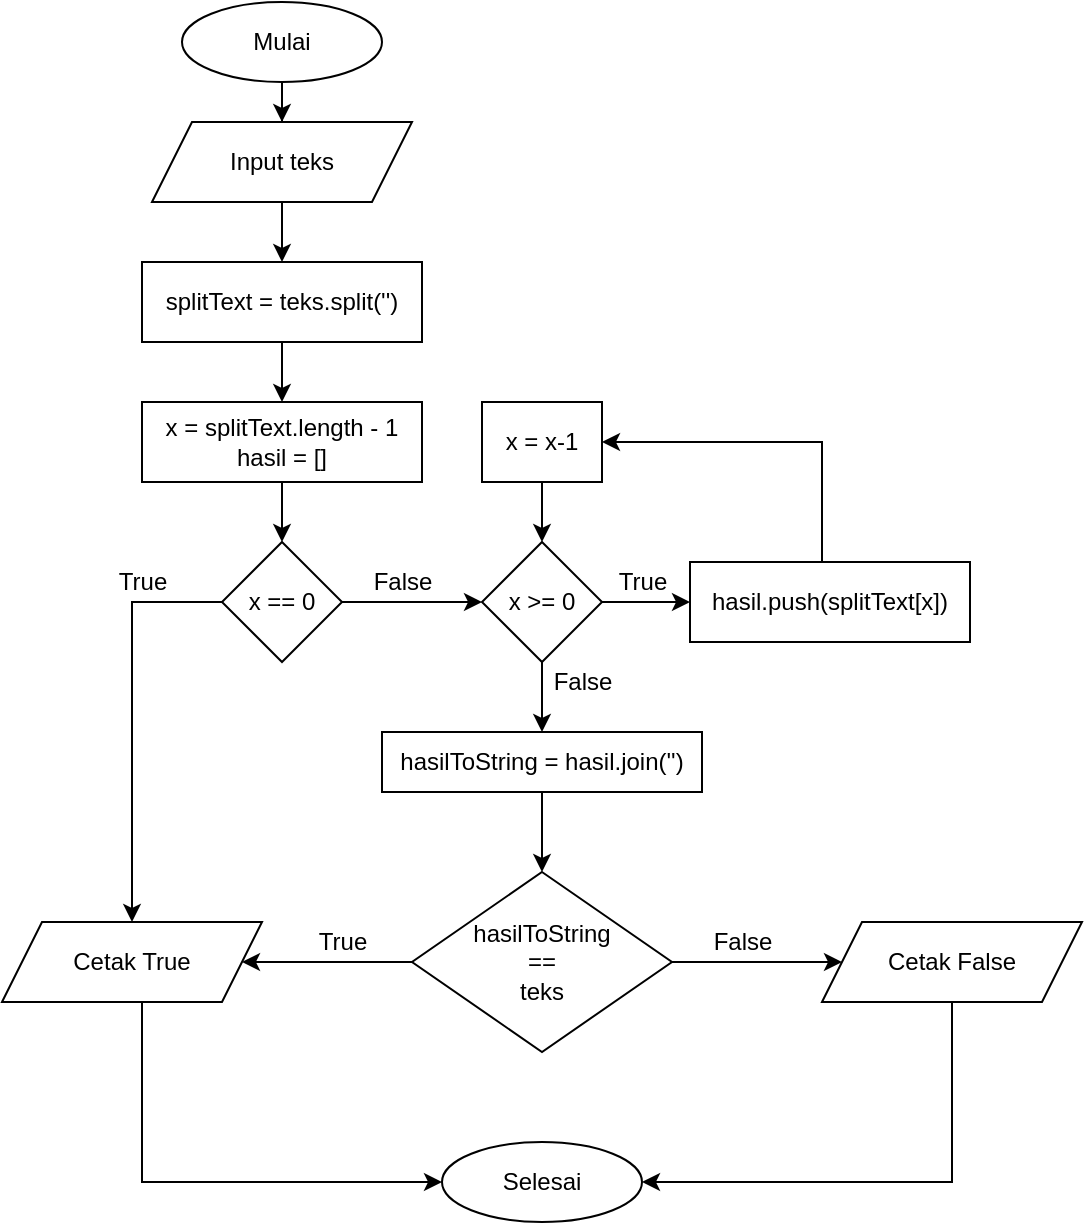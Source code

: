 <mxfile version="18.1.2" type="device" pages="4"><diagram id="FxDjAL-j5VNCljG_BNG6" name="Palindrom"><mxGraphModel dx="777" dy="730" grid="1" gridSize="10" guides="1" tooltips="1" connect="1" arrows="1" fold="1" page="1" pageScale="1" pageWidth="827" pageHeight="1169" math="0" shadow="0"><root><mxCell id="0"/><mxCell id="1" parent="0"/><mxCell id="JO--GqLERulLM7vtnSUI-7" style="edgeStyle=orthogonalEdgeStyle;rounded=0;orthogonalLoop=1;jettySize=auto;html=1;" parent="1" source="JO--GqLERulLM7vtnSUI-1" target="JO--GqLERulLM7vtnSUI-3" edge="1"><mxGeometry relative="1" as="geometry"/></mxCell><mxCell id="JO--GqLERulLM7vtnSUI-1" value="Mulai" style="ellipse;whiteSpace=wrap;html=1;" parent="1" vertex="1"><mxGeometry x="200" y="60" width="100" height="40" as="geometry"/></mxCell><mxCell id="JO--GqLERulLM7vtnSUI-2" value="Selesai" style="ellipse;whiteSpace=wrap;html=1;" parent="1" vertex="1"><mxGeometry x="330" y="630" width="100" height="40" as="geometry"/></mxCell><mxCell id="JO--GqLERulLM7vtnSUI-8" style="edgeStyle=orthogonalEdgeStyle;rounded=0;orthogonalLoop=1;jettySize=auto;html=1;" parent="1" source="JO--GqLERulLM7vtnSUI-3" target="JO--GqLERulLM7vtnSUI-5" edge="1"><mxGeometry relative="1" as="geometry"/></mxCell><mxCell id="JO--GqLERulLM7vtnSUI-3" value="Input teks" style="shape=parallelogram;perimeter=parallelogramPerimeter;whiteSpace=wrap;html=1;fixedSize=1;" parent="1" vertex="1"><mxGeometry x="185" y="120" width="130" height="40" as="geometry"/></mxCell><mxCell id="JO--GqLERulLM7vtnSUI-9" style="edgeStyle=orthogonalEdgeStyle;rounded=0;orthogonalLoop=1;jettySize=auto;html=1;" parent="1" source="JO--GqLERulLM7vtnSUI-5" target="JO--GqLERulLM7vtnSUI-6" edge="1"><mxGeometry relative="1" as="geometry"/></mxCell><mxCell id="JO--GqLERulLM7vtnSUI-5" value="splitText = teks.split('')" style="rounded=0;whiteSpace=wrap;html=1;" parent="1" vertex="1"><mxGeometry x="180" y="190" width="140" height="40" as="geometry"/></mxCell><mxCell id="JO--GqLERulLM7vtnSUI-13" style="edgeStyle=orthogonalEdgeStyle;rounded=0;orthogonalLoop=1;jettySize=auto;html=1;" parent="1" source="JO--GqLERulLM7vtnSUI-6" target="JO--GqLERulLM7vtnSUI-12" edge="1"><mxGeometry relative="1" as="geometry"/></mxCell><mxCell id="JO--GqLERulLM7vtnSUI-6" value="x = splitText.length - 1&lt;br&gt;hasil = []" style="rounded=0;whiteSpace=wrap;html=1;" parent="1" vertex="1"><mxGeometry x="180" y="260" width="140" height="40" as="geometry"/></mxCell><mxCell id="JO--GqLERulLM7vtnSUI-39" style="edgeStyle=orthogonalEdgeStyle;rounded=0;orthogonalLoop=1;jettySize=auto;html=1;" parent="1" source="JO--GqLERulLM7vtnSUI-10" target="JO--GqLERulLM7vtnSUI-2" edge="1"><mxGeometry relative="1" as="geometry"><Array as="points"><mxPoint x="180" y="650"/></Array></mxGeometry></mxCell><mxCell id="JO--GqLERulLM7vtnSUI-10" value="Cetak True" style="shape=parallelogram;perimeter=parallelogramPerimeter;whiteSpace=wrap;html=1;fixedSize=1;" parent="1" vertex="1"><mxGeometry x="110" y="520" width="130" height="40" as="geometry"/></mxCell><mxCell id="JO--GqLERulLM7vtnSUI-40" style="edgeStyle=orthogonalEdgeStyle;rounded=0;orthogonalLoop=1;jettySize=auto;html=1;" parent="1" source="JO--GqLERulLM7vtnSUI-11" target="JO--GqLERulLM7vtnSUI-2" edge="1"><mxGeometry relative="1" as="geometry"><Array as="points"><mxPoint x="585" y="650"/></Array></mxGeometry></mxCell><mxCell id="JO--GqLERulLM7vtnSUI-11" value="Cetak False" style="shape=parallelogram;perimeter=parallelogramPerimeter;whiteSpace=wrap;html=1;fixedSize=1;" parent="1" vertex="1"><mxGeometry x="520" y="520" width="130" height="40" as="geometry"/></mxCell><mxCell id="JO--GqLERulLM7vtnSUI-14" style="edgeStyle=orthogonalEdgeStyle;rounded=0;orthogonalLoop=1;jettySize=auto;html=1;" parent="1" source="JO--GqLERulLM7vtnSUI-12" target="JO--GqLERulLM7vtnSUI-10" edge="1"><mxGeometry relative="1" as="geometry"><Array as="points"><mxPoint x="175" y="360"/></Array></mxGeometry></mxCell><mxCell id="JO--GqLERulLM7vtnSUI-18" style="edgeStyle=orthogonalEdgeStyle;rounded=0;orthogonalLoop=1;jettySize=auto;html=1;" parent="1" source="JO--GqLERulLM7vtnSUI-12" target="JO--GqLERulLM7vtnSUI-16" edge="1"><mxGeometry relative="1" as="geometry"/></mxCell><mxCell id="JO--GqLERulLM7vtnSUI-12" value="x == 0" style="rhombus;whiteSpace=wrap;html=1;" parent="1" vertex="1"><mxGeometry x="220" y="330" width="60" height="60" as="geometry"/></mxCell><mxCell id="JO--GqLERulLM7vtnSUI-22" style="edgeStyle=orthogonalEdgeStyle;rounded=0;orthogonalLoop=1;jettySize=auto;html=1;" parent="1" source="JO--GqLERulLM7vtnSUI-16" target="JO--GqLERulLM7vtnSUI-21" edge="1"><mxGeometry relative="1" as="geometry"/></mxCell><mxCell id="JO--GqLERulLM7vtnSUI-32" value="" style="edgeStyle=orthogonalEdgeStyle;rounded=0;orthogonalLoop=1;jettySize=auto;html=1;" parent="1" source="JO--GqLERulLM7vtnSUI-16" target="JO--GqLERulLM7vtnSUI-31" edge="1"><mxGeometry relative="1" as="geometry"/></mxCell><mxCell id="JO--GqLERulLM7vtnSUI-16" value="x &amp;gt;= 0" style="rhombus;whiteSpace=wrap;html=1;" parent="1" vertex="1"><mxGeometry x="350" y="330" width="60" height="60" as="geometry"/></mxCell><mxCell id="JO--GqLERulLM7vtnSUI-19" value="True" style="text;html=1;align=center;verticalAlign=middle;resizable=0;points=[];autosize=1;strokeColor=none;fillColor=none;" parent="1" vertex="1"><mxGeometry x="160" y="340" width="40" height="20" as="geometry"/></mxCell><mxCell id="JO--GqLERulLM7vtnSUI-20" value="False" style="text;html=1;align=center;verticalAlign=middle;resizable=0;points=[];autosize=1;strokeColor=none;fillColor=none;" parent="1" vertex="1"><mxGeometry x="290" y="340" width="40" height="20" as="geometry"/></mxCell><mxCell id="JO--GqLERulLM7vtnSUI-25" style="edgeStyle=orthogonalEdgeStyle;rounded=0;orthogonalLoop=1;jettySize=auto;html=1;" parent="1" source="JO--GqLERulLM7vtnSUI-21" target="JO--GqLERulLM7vtnSUI-23" edge="1"><mxGeometry relative="1" as="geometry"><Array as="points"><mxPoint x="520" y="280"/></Array></mxGeometry></mxCell><mxCell id="JO--GqLERulLM7vtnSUI-21" value="hasil.push(splitText[x])" style="rounded=0;whiteSpace=wrap;html=1;" parent="1" vertex="1"><mxGeometry x="454" y="340" width="140" height="40" as="geometry"/></mxCell><mxCell id="JO--GqLERulLM7vtnSUI-26" style="edgeStyle=orthogonalEdgeStyle;rounded=0;orthogonalLoop=1;jettySize=auto;html=1;" parent="1" source="JO--GqLERulLM7vtnSUI-23" target="JO--GqLERulLM7vtnSUI-16" edge="1"><mxGeometry relative="1" as="geometry"/></mxCell><mxCell id="JO--GqLERulLM7vtnSUI-23" value="x = x-1" style="rounded=0;whiteSpace=wrap;html=1;" parent="1" vertex="1"><mxGeometry x="350" y="260" width="60" height="40" as="geometry"/></mxCell><mxCell id="JO--GqLERulLM7vtnSUI-27" value="True" style="text;html=1;align=center;verticalAlign=middle;resizable=0;points=[];autosize=1;strokeColor=none;fillColor=none;" parent="1" vertex="1"><mxGeometry x="410" y="340" width="40" height="20" as="geometry"/></mxCell><mxCell id="JO--GqLERulLM7vtnSUI-34" style="edgeStyle=orthogonalEdgeStyle;rounded=0;orthogonalLoop=1;jettySize=auto;html=1;" parent="1" source="JO--GqLERulLM7vtnSUI-31" target="JO--GqLERulLM7vtnSUI-33" edge="1"><mxGeometry relative="1" as="geometry"/></mxCell><mxCell id="JO--GqLERulLM7vtnSUI-31" value="hasilToString = hasil.join('')" style="whiteSpace=wrap;html=1;" parent="1" vertex="1"><mxGeometry x="300" y="425" width="160" height="30" as="geometry"/></mxCell><mxCell id="JO--GqLERulLM7vtnSUI-35" style="edgeStyle=orthogonalEdgeStyle;rounded=0;orthogonalLoop=1;jettySize=auto;html=1;" parent="1" source="JO--GqLERulLM7vtnSUI-33" target="JO--GqLERulLM7vtnSUI-10" edge="1"><mxGeometry relative="1" as="geometry"/></mxCell><mxCell id="JO--GqLERulLM7vtnSUI-36" style="edgeStyle=orthogonalEdgeStyle;rounded=0;orthogonalLoop=1;jettySize=auto;html=1;" parent="1" source="JO--GqLERulLM7vtnSUI-33" target="JO--GqLERulLM7vtnSUI-11" edge="1"><mxGeometry relative="1" as="geometry"/></mxCell><mxCell id="JO--GqLERulLM7vtnSUI-33" value="hasilToString&lt;br&gt;==&lt;br&gt;teks" style="rhombus;whiteSpace=wrap;html=1;" parent="1" vertex="1"><mxGeometry x="315" y="495" width="130" height="90" as="geometry"/></mxCell><mxCell id="JO--GqLERulLM7vtnSUI-37" value="True" style="text;html=1;align=center;verticalAlign=middle;resizable=0;points=[];autosize=1;strokeColor=none;fillColor=none;" parent="1" vertex="1"><mxGeometry x="260" y="520" width="40" height="20" as="geometry"/></mxCell><mxCell id="JO--GqLERulLM7vtnSUI-38" value="False" style="text;html=1;align=center;verticalAlign=middle;resizable=0;points=[];autosize=1;strokeColor=none;fillColor=none;" parent="1" vertex="1"><mxGeometry x="460" y="520" width="40" height="20" as="geometry"/></mxCell><mxCell id="ZZLjdH_NN4Wp8haFHvGm-1" value="False" style="text;html=1;align=center;verticalAlign=middle;resizable=0;points=[];autosize=1;strokeColor=none;fillColor=none;" parent="1" vertex="1"><mxGeometry x="380" y="390" width="40" height="20" as="geometry"/></mxCell></root></mxGraphModel></diagram><diagram id="s8QwLoM2q4Zb7OmXuPd0" name="Reverse"><mxGraphModel dx="777" dy="730" grid="1" gridSize="10" guides="1" tooltips="1" connect="1" arrows="1" fold="1" page="1" pageScale="1" pageWidth="827" pageHeight="1169" math="0" shadow="0"><root><mxCell id="0"/><mxCell id="1" parent="0"/><mxCell id="vQy7KPvLQXWEKXQmPv1C-1" style="edgeStyle=orthogonalEdgeStyle;rounded=0;orthogonalLoop=1;jettySize=auto;html=1;" parent="1" source="vQy7KPvLQXWEKXQmPv1C-2" target="vQy7KPvLQXWEKXQmPv1C-5" edge="1"><mxGeometry relative="1" as="geometry"/></mxCell><mxCell id="vQy7KPvLQXWEKXQmPv1C-2" value="Mulai" style="ellipse;whiteSpace=wrap;html=1;" parent="1" vertex="1"><mxGeometry x="344" y="60" width="100" height="40" as="geometry"/></mxCell><mxCell id="vQy7KPvLQXWEKXQmPv1C-3" value="Selesai" style="ellipse;whiteSpace=wrap;html=1;" parent="1" vertex="1"><mxGeometry x="150" y="490" width="100" height="40" as="geometry"/></mxCell><mxCell id="vQy7KPvLQXWEKXQmPv1C-4" style="edgeStyle=orthogonalEdgeStyle;rounded=0;orthogonalLoop=1;jettySize=auto;html=1;" parent="1" source="vQy7KPvLQXWEKXQmPv1C-5" target="vQy7KPvLQXWEKXQmPv1C-7" edge="1"><mxGeometry relative="1" as="geometry"/></mxCell><mxCell id="vQy7KPvLQXWEKXQmPv1C-5" value="Input teks" style="shape=parallelogram;perimeter=parallelogramPerimeter;whiteSpace=wrap;html=1;fixedSize=1;" parent="1" vertex="1"><mxGeometry x="329" y="120" width="130" height="40" as="geometry"/></mxCell><mxCell id="vQy7KPvLQXWEKXQmPv1C-6" style="edgeStyle=orthogonalEdgeStyle;rounded=0;orthogonalLoop=1;jettySize=auto;html=1;" parent="1" source="vQy7KPvLQXWEKXQmPv1C-7" target="vQy7KPvLQXWEKXQmPv1C-9" edge="1"><mxGeometry relative="1" as="geometry"/></mxCell><mxCell id="vQy7KPvLQXWEKXQmPv1C-7" value="splitText = teks.split(' ')" style="rounded=0;whiteSpace=wrap;html=1;" parent="1" vertex="1"><mxGeometry x="324" y="190" width="140" height="40" as="geometry"/></mxCell><mxCell id="vQy7KPvLQXWEKXQmPv1C-34" style="edgeStyle=orthogonalEdgeStyle;rounded=0;orthogonalLoop=1;jettySize=auto;html=1;" parent="1" source="vQy7KPvLQXWEKXQmPv1C-9" target="vQy7KPvLQXWEKXQmPv1C-19" edge="1"><mxGeometry relative="1" as="geometry"/></mxCell><mxCell id="vQy7KPvLQXWEKXQmPv1C-9" value="x = splitText.length - 1&lt;br&gt;hasil = []" style="rounded=0;whiteSpace=wrap;html=1;" parent="1" vertex="1"><mxGeometry x="324" y="260" width="140" height="40" as="geometry"/></mxCell><mxCell id="vQy7KPvLQXWEKXQmPv1C-18" value="" style="edgeStyle=orthogonalEdgeStyle;rounded=0;orthogonalLoop=1;jettySize=auto;html=1;" parent="1" source="vQy7KPvLQXWEKXQmPv1C-19" target="vQy7KPvLQXWEKXQmPv1C-28" edge="1"><mxGeometry relative="1" as="geometry"/></mxCell><mxCell id="n4VY6_fwJM3Ih0xE0fPm-1" style="edgeStyle=orthogonalEdgeStyle;rounded=0;orthogonalLoop=1;jettySize=auto;html=1;" parent="1" source="vQy7KPvLQXWEKXQmPv1C-19" target="vQy7KPvLQXWEKXQmPv1C-23" edge="1"><mxGeometry relative="1" as="geometry"/></mxCell><mxCell id="vQy7KPvLQXWEKXQmPv1C-19" value="x &amp;gt;= 0" style="rhombus;whiteSpace=wrap;html=1;" parent="1" vertex="1"><mxGeometry x="364" y="330" width="60" height="60" as="geometry"/></mxCell><mxCell id="n4VY6_fwJM3Ih0xE0fPm-5" style="edgeStyle=orthogonalEdgeStyle;rounded=0;orthogonalLoop=1;jettySize=auto;html=1;" parent="1" source="vQy7KPvLQXWEKXQmPv1C-23" target="vQy7KPvLQXWEKXQmPv1C-25" edge="1"><mxGeometry relative="1" as="geometry"><Array as="points"><mxPoint x="584" y="450"/></Array></mxGeometry></mxCell><mxCell id="vQy7KPvLQXWEKXQmPv1C-23" value="hasil.push(splitText[x])" style="rounded=0;whiteSpace=wrap;html=1;" parent="1" vertex="1"><mxGeometry x="510" y="340" width="140" height="40" as="geometry"/></mxCell><mxCell id="n4VY6_fwJM3Ih0xE0fPm-6" style="edgeStyle=orthogonalEdgeStyle;rounded=0;orthogonalLoop=1;jettySize=auto;html=1;" parent="1" source="vQy7KPvLQXWEKXQmPv1C-25" target="vQy7KPvLQXWEKXQmPv1C-19" edge="1"><mxGeometry relative="1" as="geometry"/></mxCell><mxCell id="vQy7KPvLQXWEKXQmPv1C-25" value="x = x-1" style="rounded=0;whiteSpace=wrap;html=1;" parent="1" vertex="1"><mxGeometry x="364" y="430" width="60" height="40" as="geometry"/></mxCell><mxCell id="n4VY6_fwJM3Ih0xE0fPm-8" style="edgeStyle=orthogonalEdgeStyle;rounded=0;orthogonalLoop=1;jettySize=auto;html=1;" parent="1" source="vQy7KPvLQXWEKXQmPv1C-28" target="n4VY6_fwJM3Ih0xE0fPm-7" edge="1"><mxGeometry relative="1" as="geometry"/></mxCell><mxCell id="vQy7KPvLQXWEKXQmPv1C-28" value="hasilToString = hasil.join(' ')" style="whiteSpace=wrap;html=1;" parent="1" vertex="1"><mxGeometry x="120" y="345" width="160" height="30" as="geometry"/></mxCell><mxCell id="n4VY6_fwJM3Ih0xE0fPm-2" value="True" style="text;html=1;align=center;verticalAlign=middle;resizable=0;points=[];autosize=1;strokeColor=none;fillColor=none;" parent="1" vertex="1"><mxGeometry x="444" y="340" width="40" height="20" as="geometry"/></mxCell><mxCell id="n4VY6_fwJM3Ih0xE0fPm-3" value="False" style="text;html=1;align=center;verticalAlign=middle;resizable=0;points=[];autosize=1;strokeColor=none;fillColor=none;" parent="1" vertex="1"><mxGeometry x="304" y="340" width="40" height="20" as="geometry"/></mxCell><mxCell id="n4VY6_fwJM3Ih0xE0fPm-9" style="edgeStyle=orthogonalEdgeStyle;rounded=0;orthogonalLoop=1;jettySize=auto;html=1;" parent="1" source="n4VY6_fwJM3Ih0xE0fPm-7" target="vQy7KPvLQXWEKXQmPv1C-3" edge="1"><mxGeometry relative="1" as="geometry"/></mxCell><mxCell id="n4VY6_fwJM3Ih0xE0fPm-7" value="cetak hasilToString" style="shape=parallelogram;perimeter=parallelogramPerimeter;whiteSpace=wrap;html=1;fixedSize=1;" parent="1" vertex="1"><mxGeometry x="135" y="410" width="130" height="40" as="geometry"/></mxCell></root></mxGraphModel></diagram><diagram id="LI4FSPKg-KxmscbO_JXO" name="Algoritma Palindrom"><mxGraphModel dx="1036" dy="973" grid="1" gridSize="10" guides="1" tooltips="1" connect="1" arrows="1" fold="1" page="1" pageScale="1" pageWidth="827" pageHeight="1169" math="0" shadow="0"><root><mxCell id="0"/><mxCell id="1" parent="0"/><mxCell id="Li9lCwFSAopUzVYIPZy7-19" style="edgeStyle=orthogonalEdgeStyle;rounded=0;orthogonalLoop=1;jettySize=auto;html=1;entryX=0.5;entryY=0;entryDx=0;entryDy=0;strokeColor=#0000FF;startArrow=classic;startFill=1;endArrow=none;endFill=0;" edge="1" parent="1" source="Li9lCwFSAopUzVYIPZy7-20" target="Li9lCwFSAopUzVYIPZy7-28"><mxGeometry relative="1" as="geometry"><Array as="points"><mxPoint x="80" y="159.93"/><mxPoint x="230" y="159.93"/></Array><mxPoint x="430.24" y="177.37" as="targetPoint"/></mxGeometry></mxCell><mxCell id="Li9lCwFSAopUzVYIPZy7-20" value="m" style="whiteSpace=wrap;html=1;aspect=fixed;" vertex="1" parent="1"><mxGeometry x="50" y="179.93" width="40" height="40" as="geometry"/></mxCell><mxCell id="Li9lCwFSAopUzVYIPZy7-21" style="edgeStyle=orthogonalEdgeStyle;rounded=0;orthogonalLoop=1;jettySize=auto;html=1;entryX=0.5;entryY=0;entryDx=0;entryDy=0;strokeColor=#66FF66;startArrow=classic;startFill=1;endArrow=none;endFill=0;" edge="1" parent="1" source="Li9lCwFSAopUzVYIPZy7-22" target="Li9lCwFSAopUzVYIPZy7-26"><mxGeometry relative="1" as="geometry"><Array as="points"><mxPoint x="110" y="139.93"/><mxPoint x="190" y="139.93"/></Array><mxPoint x="390" y="179.93" as="targetPoint"/></mxGeometry></mxCell><mxCell id="Li9lCwFSAopUzVYIPZy7-22" value="a" style="whiteSpace=wrap;html=1;aspect=fixed;" vertex="1" parent="1"><mxGeometry x="90" y="179.93" width="40" height="40" as="geometry"/></mxCell><mxCell id="Li9lCwFSAopUzVYIPZy7-24" value="l" style="whiteSpace=wrap;html=1;aspect=fixed;" vertex="1" parent="1"><mxGeometry x="130" y="179.93" width="40" height="40" as="geometry"/></mxCell><mxCell id="Li9lCwFSAopUzVYIPZy7-26" value="a" style="whiteSpace=wrap;html=1;aspect=fixed;" vertex="1" parent="1"><mxGeometry x="170" y="179.93" width="40" height="40" as="geometry"/></mxCell><mxCell id="Li9lCwFSAopUzVYIPZy7-28" value="m" style="whiteSpace=wrap;html=1;aspect=fixed;" vertex="1" parent="1"><mxGeometry x="210" y="179.93" width="40" height="40" as="geometry"/></mxCell><mxCell id="Li9lCwFSAopUzVYIPZy7-33" value="0" style="text;html=1;strokeColor=none;fillColor=none;align=center;verticalAlign=middle;whiteSpace=wrap;rounded=0;" vertex="1" parent="1"><mxGeometry x="50" y="220.93" width="40" height="30" as="geometry"/></mxCell><mxCell id="Li9lCwFSAopUzVYIPZy7-34" value="1" style="text;html=1;strokeColor=none;fillColor=none;align=center;verticalAlign=middle;whiteSpace=wrap;rounded=0;" vertex="1" parent="1"><mxGeometry x="90" y="220.93" width="40" height="30" as="geometry"/></mxCell><mxCell id="Li9lCwFSAopUzVYIPZy7-35" value="2" style="text;html=1;strokeColor=none;fillColor=none;align=center;verticalAlign=middle;whiteSpace=wrap;rounded=0;" vertex="1" parent="1"><mxGeometry x="130" y="220.93" width="40" height="30" as="geometry"/></mxCell><mxCell id="Li9lCwFSAopUzVYIPZy7-36" value="3" style="text;html=1;strokeColor=none;fillColor=none;align=center;verticalAlign=middle;whiteSpace=wrap;rounded=0;" vertex="1" parent="1"><mxGeometry x="170" y="220.93" width="40" height="30" as="geometry"/></mxCell><mxCell id="Li9lCwFSAopUzVYIPZy7-37" value="4" style="text;html=1;strokeColor=none;fillColor=none;align=center;verticalAlign=middle;whiteSpace=wrap;rounded=0;" vertex="1" parent="1"><mxGeometry x="210" y="220.93" width="40" height="30" as="geometry"/></mxCell><mxCell id="Li9lCwFSAopUzVYIPZy7-42" value="m" style="whiteSpace=wrap;html=1;aspect=fixed;" vertex="1" parent="1"><mxGeometry x="50" y="282.93" width="40" height="40" as="geometry"/></mxCell><mxCell id="Li9lCwFSAopUzVYIPZy7-43" value="0" style="text;html=1;strokeColor=none;fillColor=none;align=center;verticalAlign=middle;whiteSpace=wrap;rounded=0;" vertex="1" parent="1"><mxGeometry x="50" y="323.93" width="40" height="30" as="geometry"/></mxCell><mxCell id="Li9lCwFSAopUzVYIPZy7-44" value="m" style="whiteSpace=wrap;html=1;aspect=fixed;" vertex="1" parent="1"><mxGeometry x="50" y="372.93" width="40" height="40" as="geometry"/></mxCell><mxCell id="Li9lCwFSAopUzVYIPZy7-45" value="0" style="text;html=1;strokeColor=none;fillColor=none;align=center;verticalAlign=middle;whiteSpace=wrap;rounded=0;" vertex="1" parent="1"><mxGeometry x="50" y="413.93" width="40" height="30" as="geometry"/></mxCell><mxCell id="Li9lCwFSAopUzVYIPZy7-46" value="a" style="whiteSpace=wrap;html=1;aspect=fixed;" vertex="1" parent="1"><mxGeometry x="90" y="372.93" width="40" height="40" as="geometry"/></mxCell><mxCell id="Li9lCwFSAopUzVYIPZy7-47" value="1" style="text;html=1;strokeColor=none;fillColor=none;align=center;verticalAlign=middle;whiteSpace=wrap;rounded=0;" vertex="1" parent="1"><mxGeometry x="90" y="413.93" width="40" height="30" as="geometry"/></mxCell><mxCell id="Li9lCwFSAopUzVYIPZy7-48" value="m" style="whiteSpace=wrap;html=1;aspect=fixed;" vertex="1" parent="1"><mxGeometry x="50" y="462.93" width="40" height="40" as="geometry"/></mxCell><mxCell id="Li9lCwFSAopUzVYIPZy7-49" value="0" style="text;html=1;strokeColor=none;fillColor=none;align=center;verticalAlign=middle;whiteSpace=wrap;rounded=0;" vertex="1" parent="1"><mxGeometry x="50" y="503.93" width="40" height="30" as="geometry"/></mxCell><mxCell id="Li9lCwFSAopUzVYIPZy7-50" value="a" style="whiteSpace=wrap;html=1;aspect=fixed;" vertex="1" parent="1"><mxGeometry x="90" y="462.93" width="40" height="40" as="geometry"/></mxCell><mxCell id="Li9lCwFSAopUzVYIPZy7-51" value="1" style="text;html=1;strokeColor=none;fillColor=none;align=center;verticalAlign=middle;whiteSpace=wrap;rounded=0;" vertex="1" parent="1"><mxGeometry x="90" y="503.93" width="40" height="30" as="geometry"/></mxCell><mxCell id="Li9lCwFSAopUzVYIPZy7-52" value="l" style="whiteSpace=wrap;html=1;aspect=fixed;" vertex="1" parent="1"><mxGeometry x="130" y="462.93" width="40" height="40" as="geometry"/></mxCell><mxCell id="Li9lCwFSAopUzVYIPZy7-53" value="2" style="text;html=1;strokeColor=none;fillColor=none;align=center;verticalAlign=middle;whiteSpace=wrap;rounded=0;" vertex="1" parent="1"><mxGeometry x="130" y="503.93" width="40" height="30" as="geometry"/></mxCell><mxCell id="Li9lCwFSAopUzVYIPZy7-54" value="m" style="whiteSpace=wrap;html=1;aspect=fixed;" vertex="1" parent="1"><mxGeometry x="50" y="552.93" width="40" height="40" as="geometry"/></mxCell><mxCell id="Li9lCwFSAopUzVYIPZy7-55" value="0" style="text;html=1;strokeColor=none;fillColor=none;align=center;verticalAlign=middle;whiteSpace=wrap;rounded=0;" vertex="1" parent="1"><mxGeometry x="50" y="593.93" width="40" height="30" as="geometry"/></mxCell><mxCell id="Li9lCwFSAopUzVYIPZy7-56" value="a" style="whiteSpace=wrap;html=1;aspect=fixed;" vertex="1" parent="1"><mxGeometry x="90" y="552.93" width="40" height="40" as="geometry"/></mxCell><mxCell id="Li9lCwFSAopUzVYIPZy7-57" value="1" style="text;html=1;strokeColor=none;fillColor=none;align=center;verticalAlign=middle;whiteSpace=wrap;rounded=0;" vertex="1" parent="1"><mxGeometry x="90" y="593.93" width="40" height="30" as="geometry"/></mxCell><mxCell id="Li9lCwFSAopUzVYIPZy7-58" value="l" style="whiteSpace=wrap;html=1;aspect=fixed;" vertex="1" parent="1"><mxGeometry x="130" y="552.93" width="40" height="40" as="geometry"/></mxCell><mxCell id="Li9lCwFSAopUzVYIPZy7-59" value="3" style="text;html=1;strokeColor=none;fillColor=none;align=center;verticalAlign=middle;whiteSpace=wrap;rounded=0;" vertex="1" parent="1"><mxGeometry x="130" y="593.93" width="40" height="30" as="geometry"/></mxCell><mxCell id="Li9lCwFSAopUzVYIPZy7-60" value="a" style="whiteSpace=wrap;html=1;aspect=fixed;" vertex="1" parent="1"><mxGeometry x="170" y="552.93" width="40" height="40" as="geometry"/></mxCell><mxCell id="Li9lCwFSAopUzVYIPZy7-61" value="4" style="text;html=1;strokeColor=none;fillColor=none;align=center;verticalAlign=middle;whiteSpace=wrap;rounded=0;" vertex="1" parent="1"><mxGeometry x="170" y="593.93" width="40" height="30" as="geometry"/></mxCell><mxCell id="Li9lCwFSAopUzVYIPZy7-62" value="m" style="whiteSpace=wrap;html=1;aspect=fixed;" vertex="1" parent="1"><mxGeometry x="50" y="642.93" width="40" height="40" as="geometry"/></mxCell><mxCell id="Li9lCwFSAopUzVYIPZy7-63" value="0" style="text;html=1;strokeColor=none;fillColor=none;align=center;verticalAlign=middle;whiteSpace=wrap;rounded=0;" vertex="1" parent="1"><mxGeometry x="50" y="683.93" width="40" height="30" as="geometry"/></mxCell><mxCell id="Li9lCwFSAopUzVYIPZy7-64" value="a" style="whiteSpace=wrap;html=1;aspect=fixed;" vertex="1" parent="1"><mxGeometry x="90" y="642.93" width="40" height="40" as="geometry"/></mxCell><mxCell id="Li9lCwFSAopUzVYIPZy7-65" value="1" style="text;html=1;strokeColor=none;fillColor=none;align=center;verticalAlign=middle;whiteSpace=wrap;rounded=0;" vertex="1" parent="1"><mxGeometry x="90" y="683.93" width="40" height="30" as="geometry"/></mxCell><mxCell id="Li9lCwFSAopUzVYIPZy7-66" value="l" style="whiteSpace=wrap;html=1;aspect=fixed;" vertex="1" parent="1"><mxGeometry x="130" y="642.93" width="40" height="40" as="geometry"/></mxCell><mxCell id="Li9lCwFSAopUzVYIPZy7-67" value="2" style="text;html=1;strokeColor=none;fillColor=none;align=center;verticalAlign=middle;whiteSpace=wrap;rounded=0;" vertex="1" parent="1"><mxGeometry x="130" y="683.93" width="40" height="30" as="geometry"/></mxCell><mxCell id="Li9lCwFSAopUzVYIPZy7-68" value="a" style="whiteSpace=wrap;html=1;aspect=fixed;" vertex="1" parent="1"><mxGeometry x="170" y="642.93" width="40" height="40" as="geometry"/></mxCell><mxCell id="Li9lCwFSAopUzVYIPZy7-69" value="3" style="text;html=1;strokeColor=none;fillColor=none;align=center;verticalAlign=middle;whiteSpace=wrap;rounded=0;" vertex="1" parent="1"><mxGeometry x="170" y="683.93" width="40" height="30" as="geometry"/></mxCell><mxCell id="Li9lCwFSAopUzVYIPZy7-70" value="m" style="whiteSpace=wrap;html=1;aspect=fixed;" vertex="1" parent="1"><mxGeometry x="210" y="642.93" width="40" height="40" as="geometry"/></mxCell><mxCell id="Li9lCwFSAopUzVYIPZy7-71" value="4" style="text;html=1;strokeColor=none;fillColor=none;align=center;verticalAlign=middle;whiteSpace=wrap;rounded=0;" vertex="1" parent="1"><mxGeometry x="210" y="683.93" width="40" height="30" as="geometry"/></mxCell><mxCell id="Li9lCwFSAopUzVYIPZy7-116" value="4" style="text;html=1;align=center;verticalAlign=middle;resizable=0;points=[];autosize=1;strokeColor=none;fillColor=none;" vertex="1" parent="1"><mxGeometry x="140" y="292.93" width="20" height="20" as="geometry"/></mxCell><mxCell id="Li9lCwFSAopUzVYIPZy7-117" value="3" style="text;html=1;align=center;verticalAlign=middle;resizable=0;points=[];autosize=1;strokeColor=none;fillColor=none;" vertex="1" parent="1"><mxGeometry x="150" y="382.93" width="20" height="20" as="geometry"/></mxCell><mxCell id="Li9lCwFSAopUzVYIPZy7-118" value="2" style="text;html=1;align=center;verticalAlign=middle;resizable=0;points=[];autosize=1;strokeColor=none;fillColor=none;" vertex="1" parent="1"><mxGeometry x="190" y="472.93" width="20" height="20" as="geometry"/></mxCell><mxCell id="Li9lCwFSAopUzVYIPZy7-119" value="1" style="text;html=1;align=center;verticalAlign=middle;resizable=0;points=[];autosize=1;strokeColor=none;fillColor=none;" vertex="1" parent="1"><mxGeometry x="230" y="562.93" width="20" height="20" as="geometry"/></mxCell><mxCell id="Li9lCwFSAopUzVYIPZy7-120" value="0" style="text;html=1;align=center;verticalAlign=middle;resizable=0;points=[];autosize=1;strokeColor=none;fillColor=none;" vertex="1" parent="1"><mxGeometry x="270" y="652.93" width="20" height="20" as="geometry"/></mxCell><mxCell id="Li9lCwFSAopUzVYIPZy7-146" value="Text: Malam" style="text;html=1;align=center;verticalAlign=middle;resizable=0;points=[];autosize=1;strokeColor=none;fillColor=none;" vertex="1" parent="1"><mxGeometry x="40" y="10" width="80" height="20" as="geometry"/></mxCell><mxCell id="DcUSPM8ZCxzd5KCDqAtR-1" value="m" style="whiteSpace=wrap;html=1;aspect=fixed;" vertex="1" parent="1"><mxGeometry x="230" y="39" width="40" height="40" as="geometry"/></mxCell><mxCell id="DcUSPM8ZCxzd5KCDqAtR-2" value="a" style="whiteSpace=wrap;html=1;aspect=fixed;" vertex="1" parent="1"><mxGeometry x="270" y="39" width="40" height="40" as="geometry"/></mxCell><mxCell id="DcUSPM8ZCxzd5KCDqAtR-3" value="l" style="whiteSpace=wrap;html=1;aspect=fixed;" vertex="1" parent="1"><mxGeometry x="310" y="39" width="40" height="40" as="geometry"/></mxCell><mxCell id="DcUSPM8ZCxzd5KCDqAtR-4" value="a" style="whiteSpace=wrap;html=1;aspect=fixed;" vertex="1" parent="1"><mxGeometry x="350" y="39" width="40" height="40" as="geometry"/></mxCell><mxCell id="DcUSPM8ZCxzd5KCDqAtR-5" value="m" style="whiteSpace=wrap;html=1;aspect=fixed;" vertex="1" parent="1"><mxGeometry x="390" y="39" width="40" height="40" as="geometry"/></mxCell><mxCell id="DcUSPM8ZCxzd5KCDqAtR-6" value="0" style="text;html=1;strokeColor=none;fillColor=none;align=center;verticalAlign=middle;whiteSpace=wrap;rounded=0;" vertex="1" parent="1"><mxGeometry x="230" y="80" width="40" height="30" as="geometry"/></mxCell><mxCell id="DcUSPM8ZCxzd5KCDqAtR-7" value="1" style="text;html=1;strokeColor=none;fillColor=none;align=center;verticalAlign=middle;whiteSpace=wrap;rounded=0;" vertex="1" parent="1"><mxGeometry x="270" y="80" width="40" height="30" as="geometry"/></mxCell><mxCell id="DcUSPM8ZCxzd5KCDqAtR-8" value="2" style="text;html=1;strokeColor=none;fillColor=none;align=center;verticalAlign=middle;whiteSpace=wrap;rounded=0;" vertex="1" parent="1"><mxGeometry x="310" y="80" width="40" height="30" as="geometry"/></mxCell><mxCell id="DcUSPM8ZCxzd5KCDqAtR-9" value="3" style="text;html=1;strokeColor=none;fillColor=none;align=center;verticalAlign=middle;whiteSpace=wrap;rounded=0;" vertex="1" parent="1"><mxGeometry x="350" y="80" width="40" height="30" as="geometry"/></mxCell><mxCell id="DcUSPM8ZCxzd5KCDqAtR-10" value="4" style="text;html=1;strokeColor=none;fillColor=none;align=center;verticalAlign=middle;whiteSpace=wrap;rounded=0;" vertex="1" parent="1"><mxGeometry x="390" y="80" width="40" height="30" as="geometry"/></mxCell><mxCell id="DcUSPM8ZCxzd5KCDqAtR-11" value="1." style="text;html=1;align=center;verticalAlign=middle;resizable=0;points=[];autosize=1;strokeColor=none;fillColor=none;" vertex="1" parent="1"><mxGeometry x="5" y="10" width="30" height="20" as="geometry"/></mxCell><mxCell id="DcUSPM8ZCxzd5KCDqAtR-12" value="2." style="text;html=1;align=center;verticalAlign=middle;resizable=0;points=[];autosize=1;strokeColor=none;fillColor=none;" vertex="1" parent="1"><mxGeometry x="5" y="50" width="30" height="20" as="geometry"/></mxCell><mxCell id="DcUSPM8ZCxzd5KCDqAtR-13" value="Split Text ke array" style="text;html=1;align=center;verticalAlign=middle;resizable=0;points=[];autosize=1;strokeColor=none;fillColor=none;" vertex="1" parent="1"><mxGeometry x="40" y="50" width="110" height="20" as="geometry"/></mxCell><mxCell id="DcUSPM8ZCxzd5KCDqAtR-14" value="3." style="text;html=1;align=center;verticalAlign=middle;resizable=0;points=[];autosize=1;strokeColor=none;fillColor=none;" vertex="1" parent="1"><mxGeometry x="5" y="90" width="30" height="20" as="geometry"/></mxCell><mxCell id="DcUSPM8ZCxzd5KCDqAtR-15" value="Reverse" style="text;html=1;align=center;verticalAlign=middle;resizable=0;points=[];autosize=1;strokeColor=none;fillColor=none;" vertex="1" parent="1"><mxGeometry x="40" y="90" width="60" height="20" as="geometry"/></mxCell><mxCell id="DcUSPM8ZCxzd5KCDqAtR-16" value="4." style="text;html=1;align=center;verticalAlign=middle;resizable=0;points=[];autosize=1;strokeColor=none;fillColor=none;" vertex="1" parent="1"><mxGeometry x="5" y="730" width="30" height="20" as="geometry"/></mxCell><mxCell id="DcUSPM8ZCxzd5KCDqAtR-17" value="m" style="whiteSpace=wrap;html=1;aspect=fixed;" vertex="1" parent="1"><mxGeometry x="210" y="730" width="40" height="40" as="geometry"/></mxCell><mxCell id="DcUSPM8ZCxzd5KCDqAtR-18" value="0" style="text;html=1;strokeColor=none;fillColor=none;align=center;verticalAlign=middle;whiteSpace=wrap;rounded=0;" vertex="1" parent="1"><mxGeometry x="210" y="771" width="40" height="30" as="geometry"/></mxCell><mxCell id="DcUSPM8ZCxzd5KCDqAtR-19" value="a" style="whiteSpace=wrap;html=1;aspect=fixed;" vertex="1" parent="1"><mxGeometry x="250" y="730" width="40" height="40" as="geometry"/></mxCell><mxCell id="DcUSPM8ZCxzd5KCDqAtR-20" value="1" style="text;html=1;strokeColor=none;fillColor=none;align=center;verticalAlign=middle;whiteSpace=wrap;rounded=0;" vertex="1" parent="1"><mxGeometry x="250" y="771" width="40" height="30" as="geometry"/></mxCell><mxCell id="DcUSPM8ZCxzd5KCDqAtR-21" value="l" style="whiteSpace=wrap;html=1;aspect=fixed;" vertex="1" parent="1"><mxGeometry x="290" y="730" width="40" height="40" as="geometry"/></mxCell><mxCell id="DcUSPM8ZCxzd5KCDqAtR-22" value="2" style="text;html=1;strokeColor=none;fillColor=none;align=center;verticalAlign=middle;whiteSpace=wrap;rounded=0;" vertex="1" parent="1"><mxGeometry x="290" y="771" width="40" height="30" as="geometry"/></mxCell><mxCell id="DcUSPM8ZCxzd5KCDqAtR-23" value="a" style="whiteSpace=wrap;html=1;aspect=fixed;" vertex="1" parent="1"><mxGeometry x="330" y="730" width="40" height="40" as="geometry"/></mxCell><mxCell id="DcUSPM8ZCxzd5KCDqAtR-24" value="3" style="text;html=1;strokeColor=none;fillColor=none;align=center;verticalAlign=middle;whiteSpace=wrap;rounded=0;" vertex="1" parent="1"><mxGeometry x="330" y="771" width="40" height="30" as="geometry"/></mxCell><mxCell id="DcUSPM8ZCxzd5KCDqAtR-25" value="m" style="whiteSpace=wrap;html=1;aspect=fixed;" vertex="1" parent="1"><mxGeometry x="370" y="730" width="40" height="40" as="geometry"/></mxCell><mxCell id="DcUSPM8ZCxzd5KCDqAtR-26" value="4" style="text;html=1;strokeColor=none;fillColor=none;align=center;verticalAlign=middle;whiteSpace=wrap;rounded=0;" vertex="1" parent="1"><mxGeometry x="370" y="771" width="40" height="30" as="geometry"/></mxCell><mxCell id="DcUSPM8ZCxzd5KCDqAtR-28" value="Join" style="text;html=1;align=center;verticalAlign=middle;resizable=0;points=[];autosize=1;strokeColor=none;fillColor=none;" vertex="1" parent="1"><mxGeometry x="50" y="730" width="40" height="20" as="geometry"/></mxCell><mxCell id="DcUSPM8ZCxzd5KCDqAtR-29" value="" style="endArrow=classic;html=1;rounded=0;" edge="1" parent="1"><mxGeometry width="50" height="50" relative="1" as="geometry"><mxPoint x="460" y="760" as="sourcePoint"/><mxPoint x="550" y="760" as="targetPoint"/></mxGeometry></mxCell><mxCell id="DcUSPM8ZCxzd5KCDqAtR-30" value="malam" style="text;html=1;align=center;verticalAlign=middle;resizable=0;points=[];autosize=1;strokeColor=none;fillColor=none;" vertex="1" parent="1"><mxGeometry x="590" y="730" width="50" height="20" as="geometry"/></mxCell><mxCell id="DcUSPM8ZCxzd5KCDqAtR-31" value="5." style="text;html=1;align=center;verticalAlign=middle;resizable=0;points=[];autosize=1;strokeColor=none;fillColor=none;" vertex="1" parent="1"><mxGeometry x="5" y="810" width="30" height="20" as="geometry"/></mxCell><mxCell id="DcUSPM8ZCxzd5KCDqAtR-32" value="Cek apakah teks join = teks input ?" style="text;html=1;align=center;verticalAlign=middle;resizable=0;points=[];autosize=1;strokeColor=none;fillColor=none;" vertex="1" parent="1"><mxGeometry x="50" y="810" width="200" height="20" as="geometry"/></mxCell><mxCell id="DcUSPM8ZCxzd5KCDqAtR-33" value="6." style="text;html=1;align=center;verticalAlign=middle;resizable=0;points=[];autosize=1;strokeColor=none;fillColor=none;" vertex="1" parent="1"><mxGeometry x="5" y="850" width="30" height="20" as="geometry"/></mxCell><mxCell id="DcUSPM8ZCxzd5KCDqAtR-34" value="Jika&amp;nbsp; sama maka cetak true / palindrom, jika tidak cetak false / tidak palindrom" style="text;html=1;align=center;verticalAlign=middle;resizable=0;points=[];autosize=1;strokeColor=none;fillColor=none;" vertex="1" parent="1"><mxGeometry x="50" y="850" width="430" height="20" as="geometry"/></mxCell></root></mxGraphModel></diagram><diagram id="HZBxXt5xzm26nqqHk81N" name="Algoritma Reverse"><mxGraphModel dx="777" dy="730" grid="1" gridSize="10" guides="1" tooltips="1" connect="1" arrows="1" fold="1" page="1" pageScale="1" pageWidth="827" pageHeight="1169" math="0" shadow="0"><root><mxCell id="0"/><mxCell id="1" parent="0"/><mxCell id="lgIX6GEAy5aW-3WlMMtk-1" value="Text: Saya Belajar Javascript" style="text;html=1;align=center;verticalAlign=middle;resizable=0;points=[];autosize=1;strokeColor=none;fillColor=none;" vertex="1" parent="1"><mxGeometry x="35" y="10" width="170" height="20" as="geometry"/></mxCell><mxCell id="lgIX6GEAy5aW-3WlMMtk-2" value="1." style="text;html=1;align=center;verticalAlign=middle;resizable=0;points=[];autosize=1;strokeColor=none;fillColor=none;" vertex="1" parent="1"><mxGeometry x="5" y="10" width="30" height="20" as="geometry"/></mxCell><mxCell id="lgIX6GEAy5aW-3WlMMtk-3" value="2." style="text;html=1;align=center;verticalAlign=middle;resizable=0;points=[];autosize=1;strokeColor=none;fillColor=none;" vertex="1" parent="1"><mxGeometry x="5" y="50" width="30" height="20" as="geometry"/></mxCell><mxCell id="lgIX6GEAy5aW-3WlMMtk-4" value="Split Text ke array, dengan separator spasi" style="text;html=1;align=center;verticalAlign=middle;resizable=0;points=[];autosize=1;strokeColor=none;fillColor=none;" vertex="1" parent="1"><mxGeometry x="40" y="50" width="240" height="20" as="geometry"/></mxCell><mxCell id="lgIX6GEAy5aW-3WlMMtk-5" value="3." style="text;html=1;align=center;verticalAlign=middle;resizable=0;points=[];autosize=1;strokeColor=none;fillColor=none;" vertex="1" parent="1"><mxGeometry x="5" y="90" width="30" height="20" as="geometry"/></mxCell><mxCell id="lgIX6GEAy5aW-3WlMMtk-6" value="Hasil Array" style="text;html=1;align=center;verticalAlign=middle;resizable=0;points=[];autosize=1;strokeColor=none;fillColor=none;" vertex="1" parent="1"><mxGeometry x="40" y="90" width="70" height="20" as="geometry"/></mxCell><mxCell id="lgIX6GEAy5aW-3WlMMtk-10" value="Javascript" style="whiteSpace=wrap;html=1;aspect=fixed;" vertex="1" parent="1"><mxGeometry x="240" y="280" width="70" height="70" as="geometry"/></mxCell><mxCell id="lgIX6GEAy5aW-3WlMMtk-28" value="Saya" style="whiteSpace=wrap;html=1;aspect=fixed;" vertex="1" parent="1"><mxGeometry x="100" y="280" width="70" height="70" as="geometry"/></mxCell><mxCell id="lgIX6GEAy5aW-3WlMMtk-29" value="Belajar" style="whiteSpace=wrap;html=1;aspect=fixed;" vertex="1" parent="1"><mxGeometry x="170" y="280" width="70" height="70" as="geometry"/></mxCell><mxCell id="lgIX6GEAy5aW-3WlMMtk-30" value="4." style="text;html=1;align=center;verticalAlign=middle;resizable=0;points=[];autosize=1;strokeColor=none;fillColor=none;" vertex="1" parent="1"><mxGeometry x="5" y="210" width="30" height="20" as="geometry"/></mxCell><mxCell id="lgIX6GEAy5aW-3WlMMtk-31" value="Reverse" style="text;html=1;align=center;verticalAlign=middle;resizable=0;points=[];autosize=1;strokeColor=none;fillColor=none;" vertex="1" parent="1"><mxGeometry x="45" y="210" width="60" height="20" as="geometry"/></mxCell><mxCell id="lgIX6GEAy5aW-3WlMMtk-38" style="edgeStyle=orthogonalEdgeStyle;rounded=0;orthogonalLoop=1;jettySize=auto;html=1;entryX=0.5;entryY=0;entryDx=0;entryDy=0;startArrow=classic;startFill=1;endArrow=none;endFill=0;strokeColor=#FF0080;" edge="1" parent="1" target="lgIX6GEAy5aW-3WlMMtk-10"><mxGeometry relative="1" as="geometry"><Array as="points"><mxPoint x="130" y="280"/><mxPoint x="130" y="250"/><mxPoint x="280" y="250"/><mxPoint x="280" y="280"/></Array><mxPoint x="130" y="280" as="sourcePoint"/><mxPoint x="185.0" y="280.0" as="targetPoint"/></mxGeometry></mxCell><mxCell id="lgIX6GEAy5aW-3WlMMtk-39" value="Saya" style="whiteSpace=wrap;html=1;aspect=fixed;" vertex="1" parent="1"><mxGeometry x="205" y="710" width="70" height="70" as="geometry"/></mxCell><mxCell id="lgIX6GEAy5aW-3WlMMtk-40" value="0" style="text;html=1;strokeColor=none;fillColor=none;align=center;verticalAlign=middle;whiteSpace=wrap;rounded=0;" vertex="1" parent="1"><mxGeometry x="15" y="529.94" width="105" height="30" as="geometry"/></mxCell><mxCell id="lgIX6GEAy5aW-3WlMMtk-41" value="1" style="text;html=1;strokeColor=none;fillColor=none;align=center;verticalAlign=middle;whiteSpace=wrap;rounded=0;" vertex="1" parent="1"><mxGeometry x="135" y="650" width="40" height="30" as="geometry"/></mxCell><mxCell id="lgIX6GEAy5aW-3WlMMtk-42" value="2" style="text;html=1;strokeColor=none;fillColor=none;align=center;verticalAlign=middle;whiteSpace=wrap;rounded=0;" vertex="1" parent="1"><mxGeometry x="220" y="780" width="40" height="30" as="geometry"/></mxCell><mxCell id="lgIX6GEAy5aW-3WlMMtk-43" value="Javascript" style="whiteSpace=wrap;html=1;aspect=fixed;" vertex="1" parent="1"><mxGeometry x="35" y="449.94" width="70" height="70" as="geometry"/></mxCell><mxCell id="lgIX6GEAy5aW-3WlMMtk-44" value="Belajar" style="whiteSpace=wrap;html=1;aspect=fixed;" vertex="1" parent="1"><mxGeometry x="120" y="580" width="70" height="70" as="geometry"/></mxCell><mxCell id="lgIX6GEAy5aW-3WlMMtk-46" value="0" style="text;html=1;strokeColor=none;fillColor=none;align=center;verticalAlign=middle;whiteSpace=wrap;rounded=0;" vertex="1" parent="1"><mxGeometry x="43.75" y="650" width="47.5" height="30" as="geometry"/></mxCell><mxCell id="lgIX6GEAy5aW-3WlMMtk-47" value="Javascript" style="whiteSpace=wrap;html=1;aspect=fixed;" vertex="1" parent="1"><mxGeometry x="35" y="580" width="70" height="70" as="geometry"/></mxCell><mxCell id="lgIX6GEAy5aW-3WlMMtk-48" value="1" style="text;html=1;strokeColor=none;fillColor=none;align=center;verticalAlign=middle;whiteSpace=wrap;rounded=0;" vertex="1" parent="1"><mxGeometry x="135" y="780" width="40" height="30" as="geometry"/></mxCell><mxCell id="lgIX6GEAy5aW-3WlMMtk-49" value="Belajar" style="whiteSpace=wrap;html=1;aspect=fixed;" vertex="1" parent="1"><mxGeometry x="120" y="710" width="70" height="70" as="geometry"/></mxCell><mxCell id="lgIX6GEAy5aW-3WlMMtk-50" value="0" style="text;html=1;strokeColor=none;fillColor=none;align=center;verticalAlign=middle;whiteSpace=wrap;rounded=0;" vertex="1" parent="1"><mxGeometry x="43.75" y="780" width="47.5" height="30" as="geometry"/></mxCell><mxCell id="lgIX6GEAy5aW-3WlMMtk-51" value="Javascript" style="whiteSpace=wrap;html=1;aspect=fixed;" vertex="1" parent="1"><mxGeometry x="35" y="710" width="70" height="70" as="geometry"/></mxCell><mxCell id="fIn5n70eZDVwFTwsWkfy-1" value="2" style="text;html=1;align=center;verticalAlign=middle;resizable=0;points=[];autosize=1;strokeColor=none;fillColor=none;" vertex="1" parent="1"><mxGeometry x="150" y="470" width="20" height="20" as="geometry"/></mxCell><mxCell id="fIn5n70eZDVwFTwsWkfy-2" value="1" style="text;html=1;align=center;verticalAlign=middle;resizable=0;points=[];autosize=1;strokeColor=none;fillColor=none;" vertex="1" parent="1"><mxGeometry x="230" y="600" width="20" height="20" as="geometry"/></mxCell><mxCell id="fIn5n70eZDVwFTwsWkfy-3" value="0" style="text;html=1;align=center;verticalAlign=middle;resizable=0;points=[];autosize=1;strokeColor=none;fillColor=none;" vertex="1" parent="1"><mxGeometry x="310" y="740" width="20" height="20" as="geometry"/></mxCell><mxCell id="fIn5n70eZDVwFTwsWkfy-5" value="Javascript" style="whiteSpace=wrap;html=1;aspect=fixed;" vertex="1" parent="1"><mxGeometry x="270" y="120" width="70" height="70" as="geometry"/></mxCell><mxCell id="fIn5n70eZDVwFTwsWkfy-6" value="Saya" style="whiteSpace=wrap;html=1;aspect=fixed;" vertex="1" parent="1"><mxGeometry x="130" y="120" width="70" height="70" as="geometry"/></mxCell><mxCell id="fIn5n70eZDVwFTwsWkfy-7" value="Belajar" style="whiteSpace=wrap;html=1;aspect=fixed;" vertex="1" parent="1"><mxGeometry x="200" y="120" width="70" height="70" as="geometry"/></mxCell><mxCell id="AZYgU9pKXtWXRCsRMTdX-1" value="5." style="text;html=1;align=center;verticalAlign=middle;resizable=0;points=[];autosize=1;strokeColor=none;fillColor=none;" vertex="1" parent="1"><mxGeometry x="5" y="850" width="30" height="20" as="geometry"/></mxCell><mxCell id="AZYgU9pKXtWXRCsRMTdX-8" value="Join dengan &lt;br&gt;sparator spasi" style="text;html=1;align=left;verticalAlign=middle;resizable=0;points=[];autosize=1;strokeColor=none;fillColor=none;" vertex="1" parent="1"><mxGeometry x="35" y="845" width="90" height="30" as="geometry"/></mxCell><mxCell id="AZYgU9pKXtWXRCsRMTdX-9" value="" style="endArrow=classic;html=1;rounded=0;" edge="1" parent="1"><mxGeometry width="50" height="50" relative="1" as="geometry"><mxPoint x="460" y="880" as="sourcePoint"/><mxPoint x="550" y="880" as="targetPoint"/></mxGeometry></mxCell><mxCell id="AZYgU9pKXtWXRCsRMTdX-10" value="Javascript belajar Saya" style="text;html=1;align=center;verticalAlign=middle;resizable=0;points=[];autosize=1;strokeColor=none;fillColor=none;" vertex="1" parent="1"><mxGeometry x="580" y="860" width="140" height="20" as="geometry"/></mxCell><mxCell id="r1v8DsXXJJsBXXJTcSlz-1" value="Saya" style="whiteSpace=wrap;html=1;aspect=fixed;" vertex="1" parent="1"><mxGeometry x="320" y="840" width="70" height="70" as="geometry"/></mxCell><mxCell id="r1v8DsXXJJsBXXJTcSlz-2" value="2" style="text;html=1;strokeColor=none;fillColor=none;align=center;verticalAlign=middle;whiteSpace=wrap;rounded=0;" vertex="1" parent="1"><mxGeometry x="335" y="910" width="40" height="30" as="geometry"/></mxCell><mxCell id="r1v8DsXXJJsBXXJTcSlz-3" value="1" style="text;html=1;strokeColor=none;fillColor=none;align=center;verticalAlign=middle;whiteSpace=wrap;rounded=0;" vertex="1" parent="1"><mxGeometry x="250" y="910" width="40" height="30" as="geometry"/></mxCell><mxCell id="r1v8DsXXJJsBXXJTcSlz-4" value="Belajar" style="whiteSpace=wrap;html=1;aspect=fixed;" vertex="1" parent="1"><mxGeometry x="235" y="840" width="70" height="70" as="geometry"/></mxCell><mxCell id="r1v8DsXXJJsBXXJTcSlz-5" value="0" style="text;html=1;strokeColor=none;fillColor=none;align=center;verticalAlign=middle;whiteSpace=wrap;rounded=0;" vertex="1" parent="1"><mxGeometry x="158.75" y="910" width="47.5" height="30" as="geometry"/></mxCell><mxCell id="r1v8DsXXJJsBXXJTcSlz-6" value="Javascript" style="whiteSpace=wrap;html=1;aspect=fixed;" vertex="1" parent="1"><mxGeometry x="150" y="840" width="70" height="70" as="geometry"/></mxCell><mxCell id="He2vnsKPLo1xigu6lhq_-1" value="6." style="text;html=1;align=center;verticalAlign=middle;resizable=0;points=[];autosize=1;strokeColor=none;fillColor=none;" vertex="1" parent="1"><mxGeometry x="5" y="960" width="30" height="20" as="geometry"/></mxCell><mxCell id="He2vnsKPLo1xigu6lhq_-2" value="Cetak hasil join" style="text;html=1;align=center;verticalAlign=middle;resizable=0;points=[];autosize=1;strokeColor=none;fillColor=none;" vertex="1" parent="1"><mxGeometry x="50" y="960" width="100" height="20" as="geometry"/></mxCell></root></mxGraphModel></diagram></mxfile>